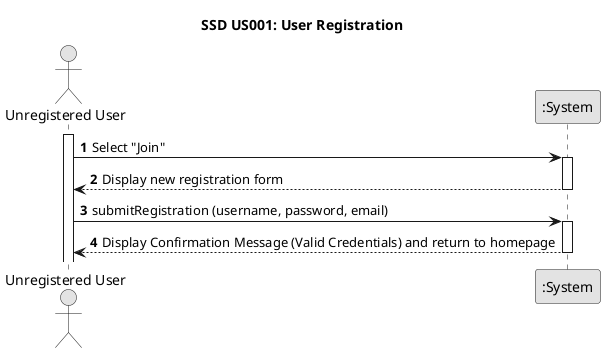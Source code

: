 @startuml System Sequence Diagram (SSD)
skinparam monochrome true
skinparam packageStyle rectangle
skinparam shadowing false

title SSD US001: User Registration

autonumber

actor "Unregistered User" as User
participant ":System" as System

activate User

User -> System : Select "Join"
activate System

System --> User : Display new registration form
deactivate System

User -> System : submitRegistration (username, password, email)
activate System

System --> User : Display Confirmation Message (Valid Credentials) and return to homepage

deactivate System
@enduml